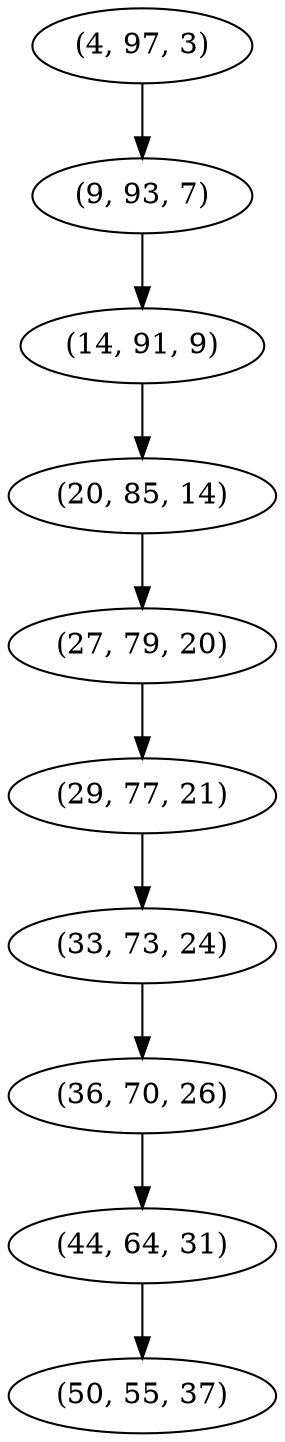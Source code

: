 digraph tree {
    "(4, 97, 3)";
    "(9, 93, 7)";
    "(14, 91, 9)";
    "(20, 85, 14)";
    "(27, 79, 20)";
    "(29, 77, 21)";
    "(33, 73, 24)";
    "(36, 70, 26)";
    "(44, 64, 31)";
    "(50, 55, 37)";
    "(4, 97, 3)" -> "(9, 93, 7)";
    "(9, 93, 7)" -> "(14, 91, 9)";
    "(14, 91, 9)" -> "(20, 85, 14)";
    "(20, 85, 14)" -> "(27, 79, 20)";
    "(27, 79, 20)" -> "(29, 77, 21)";
    "(29, 77, 21)" -> "(33, 73, 24)";
    "(33, 73, 24)" -> "(36, 70, 26)";
    "(36, 70, 26)" -> "(44, 64, 31)";
    "(44, 64, 31)" -> "(50, 55, 37)";
}
